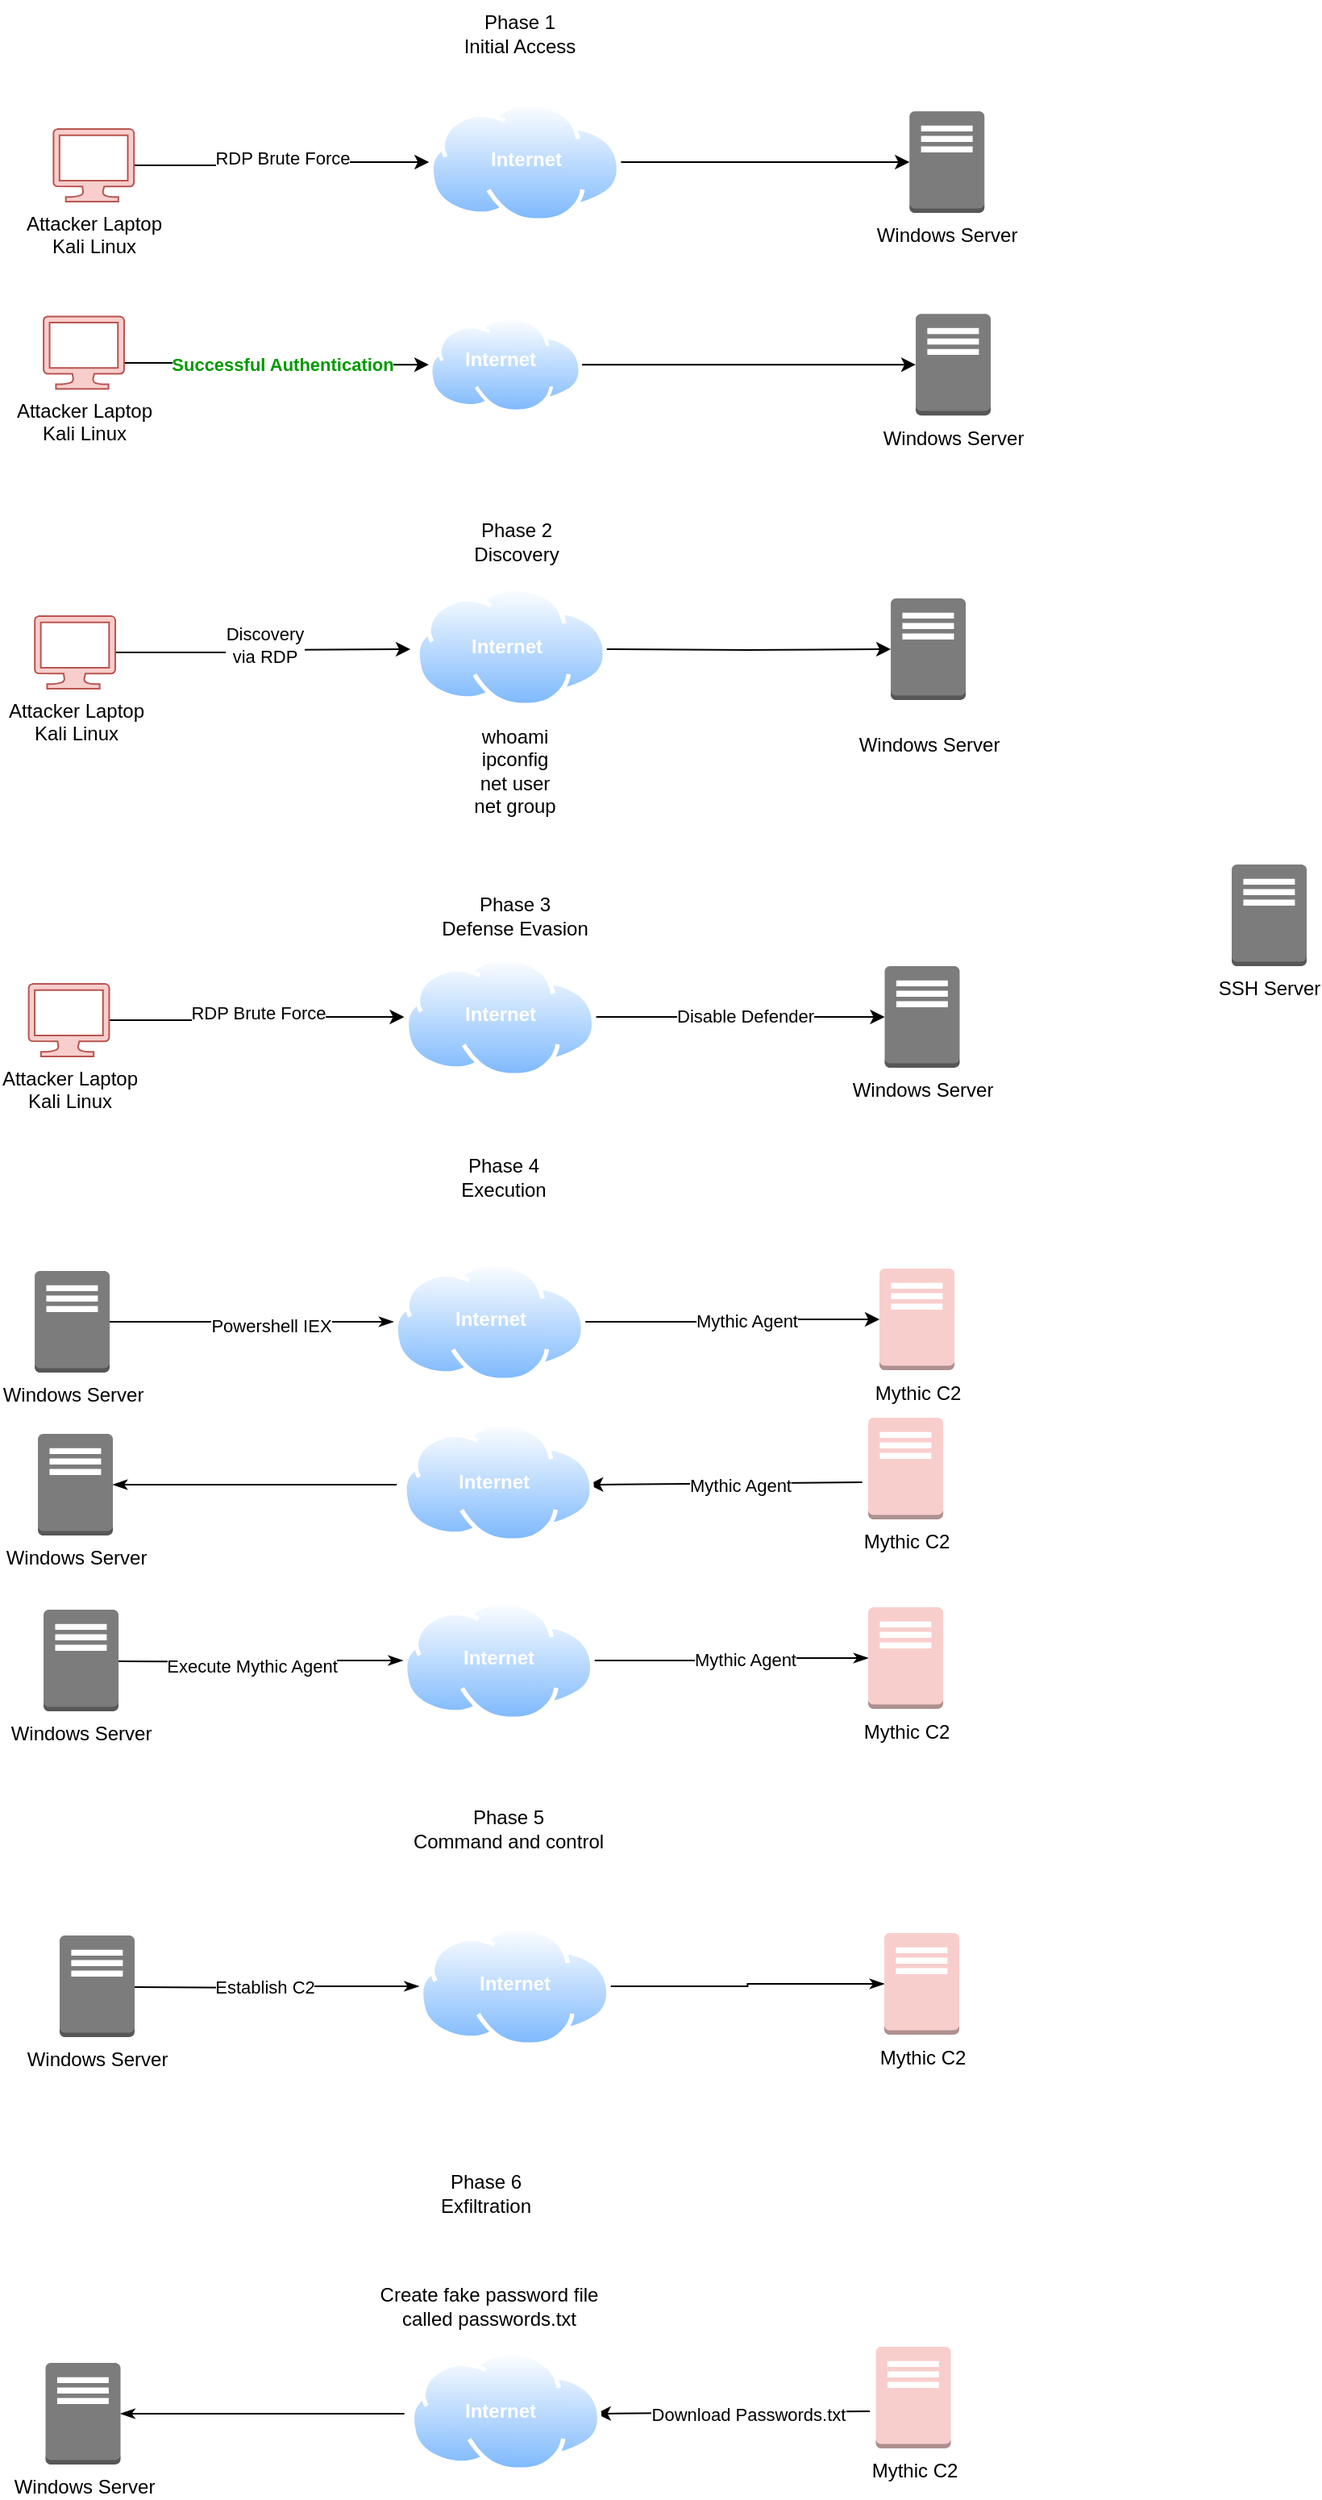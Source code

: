 <mxfile version="24.7.16">
  <diagram name="Page-1" id="AM6U1227SiyUS_jFqa7l">
    <mxGraphModel dx="1368" dy="803" grid="0" gridSize="10" guides="1" tooltips="1" connect="1" arrows="1" fold="1" page="1" pageScale="1" pageWidth="850" pageHeight="1100" math="0" shadow="0">
      <root>
        <mxCell id="0" />
        <mxCell id="1" parent="0" />
        <mxCell id="s9EOSlfGhYIO4utFcJ4W-54" style="rounded=0;orthogonalLoop=1;jettySize=auto;html=1;entryX=1;entryY=0.5;entryDx=0;entryDy=0;" edge="1" parent="1">
          <mxGeometry relative="1" as="geometry">
            <mxPoint x="616.78" y="947" as="sourcePoint" />
            <mxPoint x="447.14" y="948.5" as="targetPoint" />
          </mxGeometry>
        </mxCell>
        <mxCell id="s9EOSlfGhYIO4utFcJ4W-55" value="Mythic Agent" style="edgeLabel;html=1;align=center;verticalAlign=middle;resizable=0;points=[];" vertex="1" connectable="0" parent="s9EOSlfGhYIO4utFcJ4W-54">
          <mxGeometry x="-0.104" y="1" relative="1" as="geometry">
            <mxPoint as="offset" />
          </mxGeometry>
        </mxCell>
        <mxCell id="s9EOSlfGhYIO4utFcJ4W-1" value="Mythic C2" style="outlineConnect=0;dashed=0;verticalLabelPosition=bottom;verticalAlign=top;align=center;html=1;shape=mxgraph.aws3.traditional_server;fillColor=#f8cecc;strokeColor=#b85450;" vertex="1" parent="1">
          <mxGeometry x="620.53" y="907" width="46.5" height="63" as="geometry" />
        </mxCell>
        <mxCell id="s9EOSlfGhYIO4utFcJ4W-2" value="SSH Server" style="outlineConnect=0;dashed=0;verticalLabelPosition=bottom;verticalAlign=top;align=center;html=1;shape=mxgraph.aws3.traditional_server;fillColor=#7D7C7C;gradientColor=none;" vertex="1" parent="1">
          <mxGeometry x="846" y="564" width="46.5" height="63" as="geometry" />
        </mxCell>
        <mxCell id="s9EOSlfGhYIO4utFcJ4W-3" value="Windows Server" style="outlineConnect=0;dashed=0;verticalLabelPosition=bottom;verticalAlign=top;align=center;html=1;shape=mxgraph.aws3.traditional_server;fillColor=#7D7C7C;gradientColor=none;" vertex="1" parent="1">
          <mxGeometry x="646.13" y="97" width="46.5" height="63" as="geometry" />
        </mxCell>
        <mxCell id="s9EOSlfGhYIO4utFcJ4W-8" style="edgeStyle=orthogonalEdgeStyle;rounded=0;orthogonalLoop=1;jettySize=auto;html=1;" edge="1" parent="1" source="s9EOSlfGhYIO4utFcJ4W-4" target="s9EOSlfGhYIO4utFcJ4W-6">
          <mxGeometry relative="1" as="geometry" />
        </mxCell>
        <mxCell id="s9EOSlfGhYIO4utFcJ4W-10" value="RDP Brute Force" style="edgeLabel;html=1;align=center;verticalAlign=middle;resizable=0;points=[];" vertex="1" connectable="0" parent="s9EOSlfGhYIO4utFcJ4W-8">
          <mxGeometry x="0.018" y="4" relative="1" as="geometry">
            <mxPoint y="1" as="offset" />
          </mxGeometry>
        </mxCell>
        <mxCell id="s9EOSlfGhYIO4utFcJ4W-4" value="Attacker Laptop &lt;br&gt;Kali Linux" style="verticalLabelPosition=bottom;html=1;verticalAlign=top;align=center;strokeColor=#b85450;fillColor=#f8cecc;shape=mxgraph.azure.computer;pointerEvents=1;" vertex="1" parent="1">
          <mxGeometry x="115.13" y="108" width="50" height="45" as="geometry" />
        </mxCell>
        <mxCell id="s9EOSlfGhYIO4utFcJ4W-9" style="edgeStyle=orthogonalEdgeStyle;rounded=0;orthogonalLoop=1;jettySize=auto;html=1;" edge="1" parent="1" source="s9EOSlfGhYIO4utFcJ4W-6" target="s9EOSlfGhYIO4utFcJ4W-3">
          <mxGeometry relative="1" as="geometry" />
        </mxCell>
        <mxCell id="s9EOSlfGhYIO4utFcJ4W-6" value="" style="image;aspect=fixed;perimeter=ellipsePerimeter;html=1;align=center;shadow=0;dashed=0;spacingTop=3;image=img/lib/active_directory/internet_cloud.svg;" vertex="1" parent="1">
          <mxGeometry x="348.13" y="91" width="119.05" height="75" as="geometry" />
        </mxCell>
        <mxCell id="s9EOSlfGhYIO4utFcJ4W-7" value="Phase 1&lt;br&gt;Initial Access" style="text;html=1;align=center;verticalAlign=middle;resizable=0;points=[];autosize=1;strokeColor=none;fillColor=none;" vertex="1" parent="1">
          <mxGeometry x="359.97" y="28" width="89" height="41" as="geometry" />
        </mxCell>
        <mxCell id="s9EOSlfGhYIO4utFcJ4W-12" value="Internet" style="text;html=1;align=center;verticalAlign=middle;resizable=0;points=[];autosize=1;strokeColor=none;fillColor=none;fontStyle=1;fontColor=#FFFFFF;" vertex="1" parent="1">
          <mxGeometry x="378.66" y="114" width="58" height="26" as="geometry" />
        </mxCell>
        <mxCell id="s9EOSlfGhYIO4utFcJ4W-13" value="Windows Server" style="outlineConnect=0;dashed=0;verticalLabelPosition=bottom;verticalAlign=top;align=center;html=1;shape=mxgraph.aws3.traditional_server;fillColor=#7D7C7C;gradientColor=none;" vertex="1" parent="1">
          <mxGeometry x="650" y="222.58" width="46.5" height="63" as="geometry" />
        </mxCell>
        <mxCell id="s9EOSlfGhYIO4utFcJ4W-14" style="edgeStyle=orthogonalEdgeStyle;rounded=0;orthogonalLoop=1;jettySize=auto;html=1;entryX=0;entryY=0.5;entryDx=0;entryDy=0;" edge="1" source="s9EOSlfGhYIO4utFcJ4W-16" parent="1" target="s9EOSlfGhYIO4utFcJ4W-25">
          <mxGeometry relative="1" as="geometry">
            <mxPoint x="332.75" y="253" as="targetPoint" />
            <Array as="points">
              <mxPoint x="251" y="253" />
              <mxPoint x="251" y="254" />
            </Array>
          </mxGeometry>
        </mxCell>
        <mxCell id="s9EOSlfGhYIO4utFcJ4W-30" value="Successful Authentication" style="edgeLabel;html=1;align=center;verticalAlign=middle;resizable=0;points=[];fontStyle=1;fontColor=#009900;" vertex="1" connectable="0" parent="s9EOSlfGhYIO4utFcJ4W-14">
          <mxGeometry x="0.04" relative="1" as="geometry">
            <mxPoint as="offset" />
          </mxGeometry>
        </mxCell>
        <mxCell id="s9EOSlfGhYIO4utFcJ4W-16" value="Attacker Laptop &lt;br&gt;Kali Linux" style="verticalLabelPosition=bottom;html=1;verticalAlign=top;align=center;strokeColor=#b85450;fillColor=#f8cecc;shape=mxgraph.azure.computer;pointerEvents=1;" vertex="1" parent="1">
          <mxGeometry x="109" y="224.15" width="50" height="45" as="geometry" />
        </mxCell>
        <mxCell id="s9EOSlfGhYIO4utFcJ4W-17" style="edgeStyle=orthogonalEdgeStyle;rounded=0;orthogonalLoop=1;jettySize=auto;html=1;exitX=1;exitY=0.5;exitDx=0;exitDy=0;" edge="1" target="s9EOSlfGhYIO4utFcJ4W-13" parent="1" source="s9EOSlfGhYIO4utFcJ4W-25">
          <mxGeometry relative="1" as="geometry">
            <mxPoint x="451.75" y="253" as="sourcePoint" />
          </mxGeometry>
        </mxCell>
        <mxCell id="s9EOSlfGhYIO4utFcJ4W-25" value="" style="image;aspect=fixed;perimeter=ellipsePerimeter;html=1;align=center;shadow=0;dashed=0;spacingTop=3;image=img/lib/active_directory/internet_cloud.svg;" vertex="1" parent="1">
          <mxGeometry x="348" y="224.15" width="95" height="59.85" as="geometry" />
        </mxCell>
        <mxCell id="s9EOSlfGhYIO4utFcJ4W-18" value="Internet" style="text;html=1;align=center;verticalAlign=middle;resizable=0;points=[];autosize=1;fontStyle=1;fontColor=#FFFFFF;" vertex="1" parent="1">
          <mxGeometry x="363.28" y="238" width="58" height="26" as="geometry" />
        </mxCell>
        <mxCell id="s9EOSlfGhYIO4utFcJ4W-31" value="Phase 2&lt;br&gt;Discovery" style="text;html=1;align=center;verticalAlign=middle;resizable=0;points=[];autosize=1;strokeColor=none;fillColor=none;" vertex="1" parent="1">
          <mxGeometry x="365.03" y="343" width="73" height="41" as="geometry" />
        </mxCell>
        <mxCell id="s9EOSlfGhYIO4utFcJ4W-32" value="&lt;div&gt;&lt;br&gt;&lt;/div&gt;&lt;div&gt;Windows Server&lt;br&gt;&lt;/div&gt;" style="outlineConnect=0;dashed=0;verticalLabelPosition=bottom;verticalAlign=top;align=center;html=1;shape=mxgraph.aws3.traditional_server;fillColor=#7D7C7C;gradientColor=none;" vertex="1" parent="1">
          <mxGeometry x="634.53" y="399" width="46.5" height="63" as="geometry" />
        </mxCell>
        <mxCell id="s9EOSlfGhYIO4utFcJ4W-33" style="edgeStyle=orthogonalEdgeStyle;rounded=0;orthogonalLoop=1;jettySize=auto;html=1;" edge="1" source="s9EOSlfGhYIO4utFcJ4W-35" parent="1">
          <mxGeometry relative="1" as="geometry">
            <mxPoint x="336.53" y="430.5" as="targetPoint" />
          </mxGeometry>
        </mxCell>
        <mxCell id="s9EOSlfGhYIO4utFcJ4W-34" value="Discovery&lt;br&gt;via RDP" style="edgeLabel;html=1;align=center;verticalAlign=middle;resizable=0;points=[];" vertex="1" connectable="0" parent="s9EOSlfGhYIO4utFcJ4W-33">
          <mxGeometry x="0.018" y="4" relative="1" as="geometry">
            <mxPoint y="1" as="offset" />
          </mxGeometry>
        </mxCell>
        <mxCell id="s9EOSlfGhYIO4utFcJ4W-35" value="Attacker Laptop &lt;br&gt;Kali Linux" style="verticalLabelPosition=bottom;html=1;verticalAlign=top;align=center;strokeColor=#b85450;fillColor=#f8cecc;shape=mxgraph.azure.computer;pointerEvents=1;" vertex="1" parent="1">
          <mxGeometry x="103.53" y="410" width="50" height="45" as="geometry" />
        </mxCell>
        <mxCell id="s9EOSlfGhYIO4utFcJ4W-36" style="edgeStyle=orthogonalEdgeStyle;rounded=0;orthogonalLoop=1;jettySize=auto;html=1;" edge="1" target="s9EOSlfGhYIO4utFcJ4W-32" parent="1">
          <mxGeometry relative="1" as="geometry">
            <mxPoint x="455.58" y="430.5" as="sourcePoint" />
          </mxGeometry>
        </mxCell>
        <mxCell id="s9EOSlfGhYIO4utFcJ4W-37" value="" style="image;aspect=fixed;perimeter=ellipsePerimeter;html=1;align=center;shadow=0;dashed=0;spacingTop=3;image=img/lib/active_directory/internet_cloud.svg;" vertex="1" parent="1">
          <mxGeometry x="339.56" y="391.5" width="119.05" height="75" as="geometry" />
        </mxCell>
        <mxCell id="s9EOSlfGhYIO4utFcJ4W-38" value="Internet" style="text;html=1;align=center;verticalAlign=middle;resizable=0;points=[];autosize=1;strokeColor=none;fillColor=none;fontStyle=1;fontColor=#FFFFFF;" vertex="1" parent="1">
          <mxGeometry x="367.06" y="416" width="58" height="26" as="geometry" />
        </mxCell>
        <mxCell id="s9EOSlfGhYIO4utFcJ4W-40" value="whoami&lt;br&gt;&lt;div&gt;ipconfig&lt;/div&gt;&lt;div&gt;net user&lt;/div&gt;&lt;div&gt;net group&lt;br&gt;&lt;/div&gt;" style="text;html=1;align=center;verticalAlign=middle;resizable=0;points=[];autosize=1;strokeColor=none;fillColor=none;" vertex="1" parent="1">
          <mxGeometry x="366.59" y="471" width="69" height="70" as="geometry" />
        </mxCell>
        <mxCell id="s9EOSlfGhYIO4utFcJ4W-41" value="Phase 3&lt;br&gt;Defense Evasion" style="text;html=1;align=center;verticalAlign=middle;resizable=0;points=[];autosize=1;strokeColor=none;fillColor=none;" vertex="1" parent="1">
          <mxGeometry x="346.09" y="575" width="110" height="41" as="geometry" />
        </mxCell>
        <mxCell id="s9EOSlfGhYIO4utFcJ4W-47" value="" style="image;aspect=fixed;perimeter=ellipsePerimeter;html=1;align=center;shadow=0;dashed=0;spacingTop=3;image=img/lib/active_directory/internet_cloud.svg;" vertex="1" parent="1">
          <mxGeometry x="331.48" y="909.5" width="119.05" height="75" as="geometry" />
        </mxCell>
        <mxCell id="s9EOSlfGhYIO4utFcJ4W-48" value="Internet" style="text;html=1;align=center;verticalAlign=middle;resizable=0;points=[];autosize=1;strokeColor=none;fillColor=none;fontStyle=1;fontColor=#FFFFFF;" vertex="1" parent="1">
          <mxGeometry x="358.62" y="934" width="58" height="26" as="geometry" />
        </mxCell>
        <mxCell id="s9EOSlfGhYIO4utFcJ4W-51" style="edgeStyle=orthogonalEdgeStyle;rounded=0;orthogonalLoop=1;jettySize=auto;html=1;startArrow=classicThin;startFill=1;endArrow=none;endFill=0;" edge="1" parent="1" source="s9EOSlfGhYIO4utFcJ4W-49">
          <mxGeometry relative="1" as="geometry">
            <mxPoint x="328.09" y="948.5" as="targetPoint" />
          </mxGeometry>
        </mxCell>
        <mxCell id="s9EOSlfGhYIO4utFcJ4W-49" value="Windows Server" style="outlineConnect=0;dashed=0;verticalLabelPosition=bottom;verticalAlign=top;align=center;html=1;shape=mxgraph.aws3.traditional_server;fillColor=#7D7C7C;gradientColor=none;" vertex="1" parent="1">
          <mxGeometry x="105.53" y="917" width="46.5" height="63" as="geometry" />
        </mxCell>
        <mxCell id="s9EOSlfGhYIO4utFcJ4W-56" style="edgeStyle=orthogonalEdgeStyle;rounded=0;orthogonalLoop=1;jettySize=auto;html=1;entryX=1;entryY=0.5;entryDx=0;entryDy=0;startArrow=classicThin;startFill=1;endArrow=none;endFill=0;" edge="1" source="s9EOSlfGhYIO4utFcJ4W-58" target="s9EOSlfGhYIO4utFcJ4W-59" parent="1">
          <mxGeometry relative="1" as="geometry" />
        </mxCell>
        <mxCell id="s9EOSlfGhYIO4utFcJ4W-57" value="Mythic Agent" style="edgeLabel;html=1;align=center;verticalAlign=middle;resizable=0;points=[];" vertex="1" connectable="0" parent="s9EOSlfGhYIO4utFcJ4W-56">
          <mxGeometry x="-0.104" y="1" relative="1" as="geometry">
            <mxPoint as="offset" />
          </mxGeometry>
        </mxCell>
        <mxCell id="s9EOSlfGhYIO4utFcJ4W-58" value="Mythic C2" style="outlineConnect=0;dashed=0;verticalLabelPosition=bottom;verticalAlign=top;align=center;html=1;shape=mxgraph.aws3.traditional_server;fillColor=#f8cecc;strokeColor=#b85450;" vertex="1" parent="1">
          <mxGeometry x="620.53" y="1024.5" width="46.5" height="63" as="geometry" />
        </mxCell>
        <mxCell id="s9EOSlfGhYIO4utFcJ4W-59" value="" style="image;aspect=fixed;perimeter=ellipsePerimeter;html=1;align=center;shadow=0;dashed=0;spacingTop=3;image=img/lib/active_directory/internet_cloud.svg;" vertex="1" parent="1">
          <mxGeometry x="331.84" y="1020" width="119.05" height="75" as="geometry" />
        </mxCell>
        <mxCell id="s9EOSlfGhYIO4utFcJ4W-60" value="Internet" style="text;html=1;align=center;verticalAlign=middle;resizable=0;points=[];autosize=1;strokeColor=none;fillColor=none;fontStyle=1;fontColor=#FFFFFF;" vertex="1" parent="1">
          <mxGeometry x="362.37" y="1043" width="58" height="26" as="geometry" />
        </mxCell>
        <mxCell id="s9EOSlfGhYIO4utFcJ4W-61" style="edgeStyle=orthogonalEdgeStyle;rounded=0;orthogonalLoop=1;jettySize=auto;html=1;startArrow=none;startFill=0;endArrow=classicThin;endFill=1;" edge="1" target="s9EOSlfGhYIO4utFcJ4W-59" parent="1">
          <mxGeometry relative="1" as="geometry">
            <mxPoint x="155.53" y="1058" as="sourcePoint" />
          </mxGeometry>
        </mxCell>
        <mxCell id="s9EOSlfGhYIO4utFcJ4W-73" value="&lt;br&gt;&lt;div&gt;&lt;br&gt;&lt;/div&gt;&lt;div&gt;Execute Mythic Agent&lt;br&gt;&lt;/div&gt;" style="edgeLabel;html=1;align=center;verticalAlign=middle;resizable=0;points=[];" vertex="1" connectable="0" parent="s9EOSlfGhYIO4utFcJ4W-61">
          <mxGeometry x="0.316" y="-1" relative="1" as="geometry">
            <mxPoint x="-33" y="-11" as="offset" />
          </mxGeometry>
        </mxCell>
        <mxCell id="s9EOSlfGhYIO4utFcJ4W-63" value="Windows Server" style="outlineConnect=0;dashed=0;verticalLabelPosition=bottom;verticalAlign=top;align=center;html=1;shape=mxgraph.aws3.traditional_server;fillColor=#7D7C7C;gradientColor=none;" vertex="1" parent="1">
          <mxGeometry x="109.03" y="1026" width="46.5" height="63" as="geometry" />
        </mxCell>
        <mxCell id="s9EOSlfGhYIO4utFcJ4W-65" style="edgeStyle=orthogonalEdgeStyle;rounded=0;orthogonalLoop=1;jettySize=auto;html=1;entryX=1;entryY=0.5;entryDx=0;entryDy=0;startArrow=classic;startFill=1;endArrow=none;endFill=0;" edge="1" source="s9EOSlfGhYIO4utFcJ4W-67" target="s9EOSlfGhYIO4utFcJ4W-68" parent="1">
          <mxGeometry relative="1" as="geometry" />
        </mxCell>
        <mxCell id="s9EOSlfGhYIO4utFcJ4W-66" value="Mythic Agent" style="edgeLabel;html=1;align=center;verticalAlign=middle;resizable=0;points=[];" vertex="1" connectable="0" parent="s9EOSlfGhYIO4utFcJ4W-65">
          <mxGeometry x="-0.104" y="1" relative="1" as="geometry">
            <mxPoint as="offset" />
          </mxGeometry>
        </mxCell>
        <mxCell id="s9EOSlfGhYIO4utFcJ4W-67" value="Mythic C2" style="outlineConnect=0;dashed=0;verticalLabelPosition=bottom;verticalAlign=top;align=center;html=1;shape=mxgraph.aws3.traditional_server;fillColor=#f8cecc;strokeColor=#b85450;" vertex="1" parent="1">
          <mxGeometry x="627.53" y="814.5" width="46.5" height="63" as="geometry" />
        </mxCell>
        <mxCell id="s9EOSlfGhYIO4utFcJ4W-68" value="" style="image;aspect=fixed;perimeter=ellipsePerimeter;html=1;align=center;shadow=0;dashed=0;spacingTop=3;image=img/lib/active_directory/internet_cloud.svg;" vertex="1" parent="1">
          <mxGeometry x="326.09" y="810" width="119.05" height="75" as="geometry" />
        </mxCell>
        <mxCell id="s9EOSlfGhYIO4utFcJ4W-69" value="Internet" style="text;html=1;align=center;verticalAlign=middle;resizable=0;points=[];autosize=1;strokeColor=none;fillColor=none;fontStyle=1;fontColor=#FFFFFF;" vertex="1" parent="1">
          <mxGeometry x="356.62" y="833" width="58" height="26" as="geometry" />
        </mxCell>
        <mxCell id="s9EOSlfGhYIO4utFcJ4W-70" style="edgeStyle=orthogonalEdgeStyle;rounded=0;orthogonalLoop=1;jettySize=auto;html=1;startArrow=none;startFill=0;endArrow=classicThin;endFill=1;" edge="1" source="s9EOSlfGhYIO4utFcJ4W-72" target="s9EOSlfGhYIO4utFcJ4W-68" parent="1">
          <mxGeometry relative="1" as="geometry" />
        </mxCell>
        <mxCell id="s9EOSlfGhYIO4utFcJ4W-71" value="Powershell IEX" style="edgeLabel;html=1;align=center;verticalAlign=middle;resizable=0;points=[];" vertex="1" connectable="0" parent="s9EOSlfGhYIO4utFcJ4W-70">
          <mxGeometry x="0.133" y="-2" relative="1" as="geometry">
            <mxPoint as="offset" />
          </mxGeometry>
        </mxCell>
        <mxCell id="s9EOSlfGhYIO4utFcJ4W-72" value="Windows Server" style="outlineConnect=0;dashed=0;verticalLabelPosition=bottom;verticalAlign=top;align=center;html=1;shape=mxgraph.aws3.traditional_server;fillColor=#7D7C7C;gradientColor=none;" vertex="1" parent="1">
          <mxGeometry x="103.53" y="816" width="46.5" height="63" as="geometry" />
        </mxCell>
        <mxCell id="s9EOSlfGhYIO4utFcJ4W-77" value="&lt;div&gt;&lt;br&gt;&lt;/div&gt;&lt;div&gt;Phase 5 &lt;br&gt;Command and control&lt;/div&gt;&lt;div&gt;&lt;br&gt;&lt;/div&gt;" style="text;html=1;align=center;verticalAlign=middle;resizable=0;points=[];autosize=1;strokeColor=none;fillColor=none;" vertex="1" parent="1">
          <mxGeometry x="330.36" y="1127" width="134" height="70" as="geometry" />
        </mxCell>
        <mxCell id="s9EOSlfGhYIO4utFcJ4W-105" value="Windows Server" style="outlineConnect=0;dashed=0;verticalLabelPosition=bottom;verticalAlign=top;align=center;html=1;shape=mxgraph.aws3.traditional_server;fillColor=#7D7C7C;gradientColor=none;" vertex="1" parent="1">
          <mxGeometry x="630.75" y="627" width="46.5" height="63" as="geometry" />
        </mxCell>
        <mxCell id="s9EOSlfGhYIO4utFcJ4W-106" style="edgeStyle=orthogonalEdgeStyle;rounded=0;orthogonalLoop=1;jettySize=auto;html=1;" edge="1" parent="1" source="s9EOSlfGhYIO4utFcJ4W-108" target="s9EOSlfGhYIO4utFcJ4W-110">
          <mxGeometry relative="1" as="geometry" />
        </mxCell>
        <mxCell id="s9EOSlfGhYIO4utFcJ4W-107" value="RDP Brute Force" style="edgeLabel;html=1;align=center;verticalAlign=middle;resizable=0;points=[];" vertex="1" connectable="0" parent="s9EOSlfGhYIO4utFcJ4W-106">
          <mxGeometry x="0.018" y="4" relative="1" as="geometry">
            <mxPoint y="1" as="offset" />
          </mxGeometry>
        </mxCell>
        <mxCell id="s9EOSlfGhYIO4utFcJ4W-108" value="Attacker Laptop &lt;br&gt;Kali Linux" style="verticalLabelPosition=bottom;html=1;verticalAlign=top;align=center;strokeColor=#b85450;fillColor=#f8cecc;shape=mxgraph.azure.computer;pointerEvents=1;" vertex="1" parent="1">
          <mxGeometry x="99.75" y="638" width="50" height="45" as="geometry" />
        </mxCell>
        <mxCell id="s9EOSlfGhYIO4utFcJ4W-109" value="f" style="edgeStyle=orthogonalEdgeStyle;rounded=0;orthogonalLoop=1;jettySize=auto;html=1;" edge="1" parent="1" source="s9EOSlfGhYIO4utFcJ4W-110" target="s9EOSlfGhYIO4utFcJ4W-105">
          <mxGeometry relative="1" as="geometry" />
        </mxCell>
        <mxCell id="s9EOSlfGhYIO4utFcJ4W-112" value="Disable Defender" style="edgeLabel;html=1;align=center;verticalAlign=middle;resizable=0;points=[];" vertex="1" connectable="0" parent="s9EOSlfGhYIO4utFcJ4W-109">
          <mxGeometry x="0.027" y="2" relative="1" as="geometry">
            <mxPoint y="1" as="offset" />
          </mxGeometry>
        </mxCell>
        <mxCell id="s9EOSlfGhYIO4utFcJ4W-110" value="" style="image;aspect=fixed;perimeter=ellipsePerimeter;html=1;align=center;shadow=0;dashed=0;spacingTop=3;image=img/lib/active_directory/internet_cloud.svg;" vertex="1" parent="1">
          <mxGeometry x="332.75" y="621" width="119.05" height="75" as="geometry" />
        </mxCell>
        <mxCell id="s9EOSlfGhYIO4utFcJ4W-111" value="Internet" style="text;html=1;align=center;verticalAlign=middle;resizable=0;points=[];autosize=1;strokeColor=none;fillColor=none;fontStyle=1;fontColor=#FFFFFF;" vertex="1" parent="1">
          <mxGeometry x="363.28" y="644" width="58" height="26" as="geometry" />
        </mxCell>
        <mxCell id="s9EOSlfGhYIO4utFcJ4W-114" value="Phase 4&lt;br&gt;Execution" style="text;html=1;align=center;verticalAlign=middle;resizable=0;points=[];autosize=1;strokeColor=none;fillColor=none;" vertex="1" parent="1">
          <mxGeometry x="359" y="737" width="70" height="41" as="geometry" />
        </mxCell>
        <mxCell id="s9EOSlfGhYIO4utFcJ4W-121" style="edgeStyle=orthogonalEdgeStyle;rounded=0;orthogonalLoop=1;jettySize=auto;html=1;entryX=1;entryY=0.5;entryDx=0;entryDy=0;startArrow=classicThin;startFill=1;endArrow=none;endFill=0;" edge="1" source="s9EOSlfGhYIO4utFcJ4W-123" target="s9EOSlfGhYIO4utFcJ4W-124" parent="1">
          <mxGeometry relative="1" as="geometry" />
        </mxCell>
        <mxCell id="s9EOSlfGhYIO4utFcJ4W-123" value="Mythic C2" style="outlineConnect=0;dashed=0;verticalLabelPosition=bottom;verticalAlign=top;align=center;html=1;shape=mxgraph.aws3.traditional_server;fillColor=#f8cecc;strokeColor=#b85450;" vertex="1" parent="1">
          <mxGeometry x="630.5" y="1226.5" width="46.5" height="63" as="geometry" />
        </mxCell>
        <mxCell id="s9EOSlfGhYIO4utFcJ4W-124" value="" style="image;aspect=fixed;perimeter=ellipsePerimeter;html=1;align=center;shadow=0;dashed=0;spacingTop=3;image=img/lib/active_directory/internet_cloud.svg;" vertex="1" parent="1">
          <mxGeometry x="341.81" y="1222" width="119.05" height="75" as="geometry" />
        </mxCell>
        <mxCell id="s9EOSlfGhYIO4utFcJ4W-125" value="Internet" style="text;html=1;align=center;verticalAlign=middle;resizable=0;points=[];autosize=1;strokeColor=none;fillColor=none;fontStyle=1;fontColor=#FFFFFF;" vertex="1" parent="1">
          <mxGeometry x="372.34" y="1245" width="58" height="26" as="geometry" />
        </mxCell>
        <mxCell id="s9EOSlfGhYIO4utFcJ4W-126" style="edgeStyle=orthogonalEdgeStyle;rounded=0;orthogonalLoop=1;jettySize=auto;html=1;startArrow=none;startFill=0;endArrow=classicThin;endFill=1;" edge="1" target="s9EOSlfGhYIO4utFcJ4W-124" parent="1">
          <mxGeometry relative="1" as="geometry">
            <mxPoint x="165.5" y="1260" as="sourcePoint" />
          </mxGeometry>
        </mxCell>
        <mxCell id="s9EOSlfGhYIO4utFcJ4W-127" value="Establish C2" style="edgeLabel;html=1;align=center;verticalAlign=middle;resizable=0;points=[];" vertex="1" connectable="0" parent="s9EOSlfGhYIO4utFcJ4W-126">
          <mxGeometry x="0.316" y="-1" relative="1" as="geometry">
            <mxPoint x="-35" y="-1" as="offset" />
          </mxGeometry>
        </mxCell>
        <mxCell id="s9EOSlfGhYIO4utFcJ4W-128" value="Windows Server" style="outlineConnect=0;dashed=0;verticalLabelPosition=bottom;verticalAlign=top;align=center;html=1;shape=mxgraph.aws3.traditional_server;fillColor=#7D7C7C;gradientColor=none;" vertex="1" parent="1">
          <mxGeometry x="119" y="1228" width="46.5" height="63" as="geometry" />
        </mxCell>
        <mxCell id="s9EOSlfGhYIO4utFcJ4W-129" value="Create fake password file&lt;br&gt;called passwords.txt" style="text;html=1;align=center;verticalAlign=middle;resizable=0;points=[];autosize=1;strokeColor=none;fillColor=none;" vertex="1" parent="1">
          <mxGeometry x="305.36" y="1437" width="159" height="41" as="geometry" />
        </mxCell>
        <mxCell id="s9EOSlfGhYIO4utFcJ4W-130" value="Phase 6&lt;br&gt;Exfiltration" style="text;html=1;align=center;verticalAlign=middle;resizable=0;points=[];autosize=1;strokeColor=none;fillColor=none;" vertex="1" parent="1">
          <mxGeometry x="346" y="1367" width="74" height="41" as="geometry" />
        </mxCell>
        <mxCell id="s9EOSlfGhYIO4utFcJ4W-142" style="rounded=0;orthogonalLoop=1;jettySize=auto;html=1;entryX=1;entryY=0.5;entryDx=0;entryDy=0;" edge="1" parent="1">
          <mxGeometry relative="1" as="geometry">
            <mxPoint x="621.51" y="1523" as="sourcePoint" />
            <mxPoint x="451.87" y="1524.5" as="targetPoint" />
          </mxGeometry>
        </mxCell>
        <mxCell id="s9EOSlfGhYIO4utFcJ4W-143" value="Download Passwords.txt" style="edgeLabel;html=1;align=center;verticalAlign=middle;resizable=0;points=[];" vertex="1" connectable="0" parent="s9EOSlfGhYIO4utFcJ4W-142">
          <mxGeometry x="-0.104" y="1" relative="1" as="geometry">
            <mxPoint as="offset" />
          </mxGeometry>
        </mxCell>
        <mxCell id="s9EOSlfGhYIO4utFcJ4W-144" value="Mythic C2" style="outlineConnect=0;dashed=0;verticalLabelPosition=bottom;verticalAlign=top;align=center;html=1;shape=mxgraph.aws3.traditional_server;fillColor=#f8cecc;strokeColor=#b85450;" vertex="1" parent="1">
          <mxGeometry x="625.26" y="1483" width="46.5" height="63" as="geometry" />
        </mxCell>
        <mxCell id="s9EOSlfGhYIO4utFcJ4W-145" value="" style="image;aspect=fixed;perimeter=ellipsePerimeter;html=1;align=center;shadow=0;dashed=0;spacingTop=3;image=img/lib/active_directory/internet_cloud.svg;" vertex="1" parent="1">
          <mxGeometry x="336.21" y="1485.5" width="119.05" height="75" as="geometry" />
        </mxCell>
        <mxCell id="s9EOSlfGhYIO4utFcJ4W-146" value="Internet" style="text;html=1;align=center;verticalAlign=middle;resizable=0;points=[];autosize=1;strokeColor=none;fillColor=none;fontStyle=1;fontColor=#FFFFFF;" vertex="1" parent="1">
          <mxGeometry x="363.35" y="1510" width="58" height="26" as="geometry" />
        </mxCell>
        <mxCell id="s9EOSlfGhYIO4utFcJ4W-147" style="edgeStyle=orthogonalEdgeStyle;rounded=0;orthogonalLoop=1;jettySize=auto;html=1;startArrow=classicThin;startFill=1;endArrow=none;endFill=0;" edge="1" source="s9EOSlfGhYIO4utFcJ4W-148" parent="1">
          <mxGeometry relative="1" as="geometry">
            <mxPoint x="332.82" y="1524.5" as="targetPoint" />
          </mxGeometry>
        </mxCell>
        <mxCell id="s9EOSlfGhYIO4utFcJ4W-148" value="Windows Server" style="outlineConnect=0;dashed=0;verticalLabelPosition=bottom;verticalAlign=top;align=center;html=1;shape=mxgraph.aws3.traditional_server;fillColor=#7D7C7C;gradientColor=none;" vertex="1" parent="1">
          <mxGeometry x="110.26" y="1493" width="46.5" height="63" as="geometry" />
        </mxCell>
      </root>
    </mxGraphModel>
  </diagram>
</mxfile>
